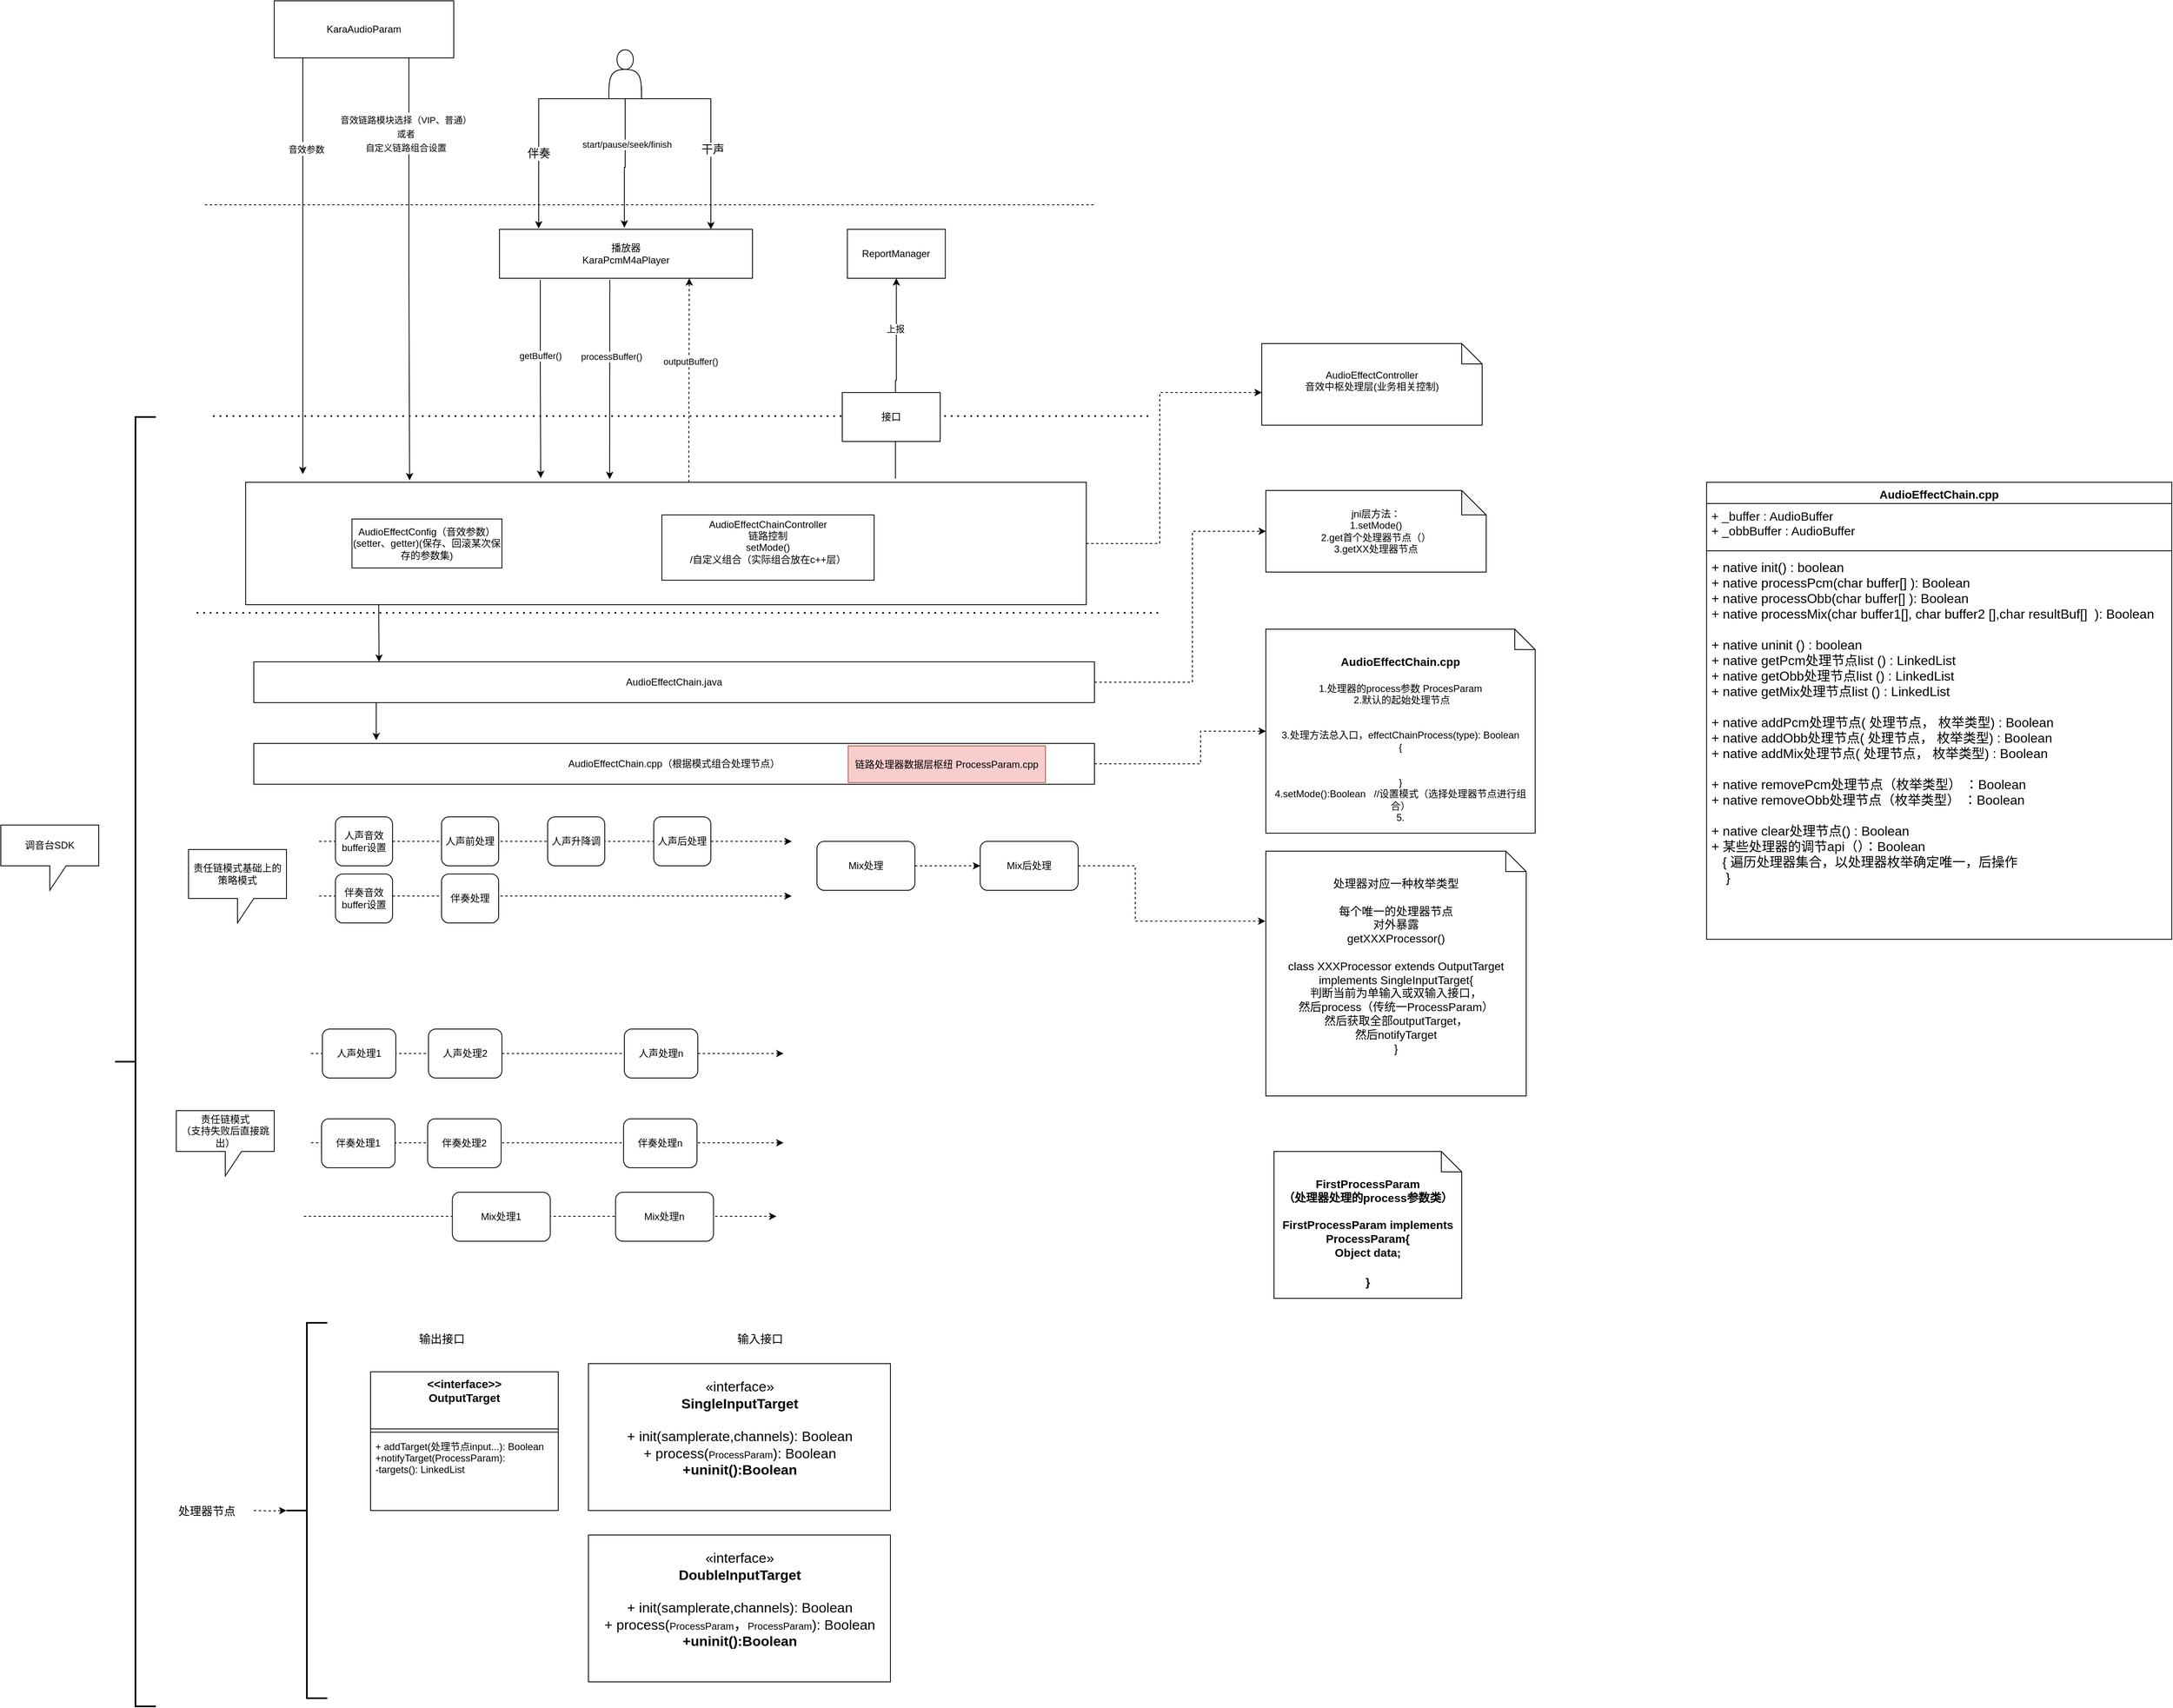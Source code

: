 <mxfile version="13.8.5" type="github">
  <diagram id="C5RBs43oDa-KdzZeNtuy" name="Page-1">
    <mxGraphModel dx="3349" dy="-766" grid="1" gridSize="10" guides="1" tooltips="1" connect="1" arrows="1" fold="1" page="1" pageScale="1" pageWidth="827" pageHeight="1169" math="0" shadow="0">
      <root>
        <mxCell id="WIyWlLk6GJQsqaUBKTNV-0" />
        <mxCell id="WIyWlLk6GJQsqaUBKTNV-1" parent="WIyWlLk6GJQsqaUBKTNV-0" />
        <mxCell id="_4hya09TYzerLuyLWs9s-189" value="" style="endArrow=classic;html=1;dashed=1;strokeColor=#000000;" edge="1" parent="WIyWlLk6GJQsqaUBKTNV-1">
          <mxGeometry width="50" height="50" relative="1" as="geometry">
            <mxPoint x="-288.75" y="4539.5" as="sourcePoint" />
            <mxPoint x="290.25" y="4539.5" as="targetPoint" />
          </mxGeometry>
        </mxCell>
        <mxCell id="_4hya09TYzerLuyLWs9s-158" value="" style="endArrow=none;dashed=1;html=1;dashPattern=1 3;strokeWidth=2;" edge="1" parent="WIyWlLk6GJQsqaUBKTNV-1">
          <mxGeometry width="50" height="50" relative="1" as="geometry">
            <mxPoint x="-400" y="3558.82" as="sourcePoint" />
            <mxPoint x="750" y="3558.82" as="targetPoint" />
          </mxGeometry>
        </mxCell>
        <mxCell id="_4hya09TYzerLuyLWs9s-136" style="edgeStyle=orthogonalEdgeStyle;rounded=0;orthogonalLoop=1;jettySize=auto;html=1;exitX=0.773;exitY=-0.029;exitDx=0;exitDy=0;entryX=0.5;entryY=1;entryDx=0;entryDy=0;strokeColor=#000000;exitPerimeter=0;" edge="1" parent="WIyWlLk6GJQsqaUBKTNV-1" source="_4hya09TYzerLuyLWs9s-54" target="_4hya09TYzerLuyLWs9s-96">
          <mxGeometry relative="1" as="geometry">
            <Array as="points" />
          </mxGeometry>
        </mxCell>
        <mxCell id="_4hya09TYzerLuyLWs9s-137" value="上报" style="edgeLabel;html=1;align=center;verticalAlign=middle;resizable=0;points=[];" vertex="1" connectable="0" parent="_4hya09TYzerLuyLWs9s-136">
          <mxGeometry x="0.5" y="2" relative="1" as="geometry">
            <mxPoint as="offset" />
          </mxGeometry>
        </mxCell>
        <mxCell id="_4hya09TYzerLuyLWs9s-227" style="edgeStyle=orthogonalEdgeStyle;rounded=0;orthogonalLoop=1;jettySize=auto;html=1;exitX=1;exitY=0.5;exitDx=0;exitDy=0;strokeColor=#000000;fontSize=14;dashed=1;" edge="1" parent="WIyWlLk6GJQsqaUBKTNV-1" source="_4hya09TYzerLuyLWs9s-54" target="_4hya09TYzerLuyLWs9s-228">
          <mxGeometry relative="1" as="geometry">
            <mxPoint x="750" y="3640" as="targetPoint" />
            <Array as="points">
              <mxPoint x="760" y="3715" />
              <mxPoint x="760" y="3530" />
            </Array>
          </mxGeometry>
        </mxCell>
        <mxCell id="_4hya09TYzerLuyLWs9s-54" value="" style="rounded=0;whiteSpace=wrap;html=1;strokeColor=#000000;" vertex="1" parent="WIyWlLk6GJQsqaUBKTNV-1">
          <mxGeometry x="-360" y="3640" width="1030" height="150" as="geometry" />
        </mxCell>
        <mxCell id="_4hya09TYzerLuyLWs9s-191" style="edgeStyle=orthogonalEdgeStyle;rounded=0;orthogonalLoop=1;jettySize=auto;html=1;strokeColor=#000000;fontSize=14;" edge="1" parent="WIyWlLk6GJQsqaUBKTNV-1">
          <mxGeometry relative="1" as="geometry">
            <mxPoint x="-290" y="3630" as="targetPoint" />
            <mxPoint x="-290" y="3120" as="sourcePoint" />
          </mxGeometry>
        </mxCell>
        <mxCell id="_4hya09TYzerLuyLWs9s-192" value="&lt;span style=&quot;font-size: 11px&quot;&gt;音效参数&lt;/span&gt;" style="edgeLabel;html=1;align=center;verticalAlign=middle;resizable=0;points=[];fontSize=14;" vertex="1" connectable="0" parent="_4hya09TYzerLuyLWs9s-191">
          <mxGeometry x="-0.567" y="4" relative="1" as="geometry">
            <mxPoint as="offset" />
          </mxGeometry>
        </mxCell>
        <mxCell id="_4hya09TYzerLuyLWs9s-198" style="edgeStyle=orthogonalEdgeStyle;rounded=0;orthogonalLoop=1;jettySize=auto;html=1;exitX=0.75;exitY=1;exitDx=0;exitDy=0;entryX=0.195;entryY=-0.016;entryDx=0;entryDy=0;entryPerimeter=0;strokeColor=#000000;fontSize=14;" edge="1" parent="WIyWlLk6GJQsqaUBKTNV-1" source="_4hya09TYzerLuyLWs9s-51" target="_4hya09TYzerLuyLWs9s-54">
          <mxGeometry relative="1" as="geometry" />
        </mxCell>
        <mxCell id="_4hya09TYzerLuyLWs9s-199" value="&lt;span style=&quot;font-size: 11px&quot;&gt;音效链路模块选择（VIP、普通）&lt;/span&gt;&lt;br style=&quot;font-size: 11px&quot;&gt;&lt;span style=&quot;font-size: 11px&quot;&gt;或者&lt;/span&gt;&lt;br style=&quot;font-size: 11px&quot;&gt;&lt;span style=&quot;font-size: 11px&quot;&gt;自定义链路组合设置&lt;/span&gt;" style="edgeLabel;html=1;align=center;verticalAlign=middle;resizable=0;points=[];fontSize=14;" vertex="1" connectable="0" parent="_4hya09TYzerLuyLWs9s-198">
          <mxGeometry x="-0.646" y="-4" relative="1" as="geometry">
            <mxPoint as="offset" />
          </mxGeometry>
        </mxCell>
        <mxCell id="_4hya09TYzerLuyLWs9s-51" value="KaraAudioParam" style="rounded=0;whiteSpace=wrap;html=1;strokeColor=#000000;" vertex="1" parent="WIyWlLk6GJQsqaUBKTNV-1">
          <mxGeometry x="-325" y="3050" width="220" height="70" as="geometry" />
        </mxCell>
        <mxCell id="_4hya09TYzerLuyLWs9s-53" value="播放器&lt;br&gt;KaraPcmM4aPlayer" style="rounded=0;whiteSpace=wrap;html=1;strokeColor=#000000;" vertex="1" parent="WIyWlLk6GJQsqaUBKTNV-1">
          <mxGeometry x="-49" y="3330" width="310" height="60" as="geometry" />
        </mxCell>
        <mxCell id="_4hya09TYzerLuyLWs9s-85" style="edgeStyle=orthogonalEdgeStyle;rounded=0;orthogonalLoop=1;jettySize=auto;html=1;dashed=1;strokeColor=#000000;entryX=0.75;entryY=1;entryDx=0;entryDy=0;" edge="1" parent="WIyWlLk6GJQsqaUBKTNV-1" source="_4hya09TYzerLuyLWs9s-54" target="_4hya09TYzerLuyLWs9s-53">
          <mxGeometry relative="1" as="geometry">
            <mxPoint x="183" y="3560" as="targetPoint" />
            <Array as="points">
              <mxPoint x="183" y="3570" />
              <mxPoint x="183" y="3570" />
            </Array>
          </mxGeometry>
        </mxCell>
        <mxCell id="_4hya09TYzerLuyLWs9s-86" value="outputBuffer()" style="edgeLabel;html=1;align=center;verticalAlign=middle;resizable=0;points=[];" vertex="1" connectable="0" parent="_4hya09TYzerLuyLWs9s-85">
          <mxGeometry x="0.281" relative="1" as="geometry">
            <mxPoint x="1" y="11.76" as="offset" />
          </mxGeometry>
        </mxCell>
        <mxCell id="_4hya09TYzerLuyLWs9s-59" value="" style="endArrow=classic;html=1;strokeColor=#000000;entryX=0.351;entryY=-0.035;entryDx=0;entryDy=0;entryPerimeter=0;" edge="1" parent="WIyWlLk6GJQsqaUBKTNV-1" target="_4hya09TYzerLuyLWs9s-54">
          <mxGeometry width="50" height="50" relative="1" as="geometry">
            <mxPoint x="1" y="3392" as="sourcePoint" />
            <mxPoint x="1" y="3560" as="targetPoint" />
            <Array as="points">
              <mxPoint x="1" y="3510" />
            </Array>
          </mxGeometry>
        </mxCell>
        <mxCell id="_4hya09TYzerLuyLWs9s-60" value="getBuffer()" style="edgeLabel;html=1;align=center;verticalAlign=middle;resizable=0;points=[];" vertex="1" connectable="0" parent="_4hya09TYzerLuyLWs9s-59">
          <mxGeometry x="-0.236" relative="1" as="geometry">
            <mxPoint as="offset" />
          </mxGeometry>
        </mxCell>
        <mxCell id="_4hya09TYzerLuyLWs9s-61" value="" style="endArrow=classic;html=1;strokeColor=#000000;entryX=0.433;entryY=-0.026;entryDx=0;entryDy=0;entryPerimeter=0;exitX=0.436;exitY=1.031;exitDx=0;exitDy=0;exitPerimeter=0;" edge="1" parent="WIyWlLk6GJQsqaUBKTNV-1" source="_4hya09TYzerLuyLWs9s-53" target="_4hya09TYzerLuyLWs9s-54">
          <mxGeometry width="50" height="50" relative="1" as="geometry">
            <mxPoint y="3573" as="sourcePoint" />
            <mxPoint y="3630" as="targetPoint" />
          </mxGeometry>
        </mxCell>
        <mxCell id="_4hya09TYzerLuyLWs9s-64" value="processBuffer()" style="edgeLabel;html=1;align=center;verticalAlign=middle;resizable=0;points=[];" vertex="1" connectable="0" parent="_4hya09TYzerLuyLWs9s-61">
          <mxGeometry x="-0.232" y="1" relative="1" as="geometry">
            <mxPoint x="1" as="offset" />
          </mxGeometry>
        </mxCell>
        <mxCell id="_4hya09TYzerLuyLWs9s-68" value="" style="endArrow=classic;html=1;dashed=1;strokeColor=#000000;" edge="1" parent="WIyWlLk6GJQsqaUBKTNV-1">
          <mxGeometry width="50" height="50" relative="1" as="geometry">
            <mxPoint x="-270" y="4080" as="sourcePoint" />
            <mxPoint x="309" y="4080" as="targetPoint" />
          </mxGeometry>
        </mxCell>
        <mxCell id="_4hya09TYzerLuyLWs9s-69" value="人声音效buffer设置" style="rounded=1;whiteSpace=wrap;html=1;strokeColor=#000000;" vertex="1" parent="WIyWlLk6GJQsqaUBKTNV-1">
          <mxGeometry x="-250" y="4050" width="70" height="60" as="geometry" />
        </mxCell>
        <mxCell id="_4hya09TYzerLuyLWs9s-72" value="人声前处理" style="rounded=1;whiteSpace=wrap;html=1;strokeColor=#000000;" vertex="1" parent="WIyWlLk6GJQsqaUBKTNV-1">
          <mxGeometry x="-120" y="4050" width="70" height="60" as="geometry" />
        </mxCell>
        <mxCell id="_4hya09TYzerLuyLWs9s-73" value="人声升降调" style="rounded=1;whiteSpace=wrap;html=1;strokeColor=#000000;" vertex="1" parent="WIyWlLk6GJQsqaUBKTNV-1">
          <mxGeometry x="10" y="4050" width="70" height="60" as="geometry" />
        </mxCell>
        <mxCell id="_4hya09TYzerLuyLWs9s-74" value="人声后处理" style="rounded=1;whiteSpace=wrap;html=1;strokeColor=#000000;" vertex="1" parent="WIyWlLk6GJQsqaUBKTNV-1">
          <mxGeometry x="140" y="4050" width="70" height="60" as="geometry" />
        </mxCell>
        <mxCell id="_4hya09TYzerLuyLWs9s-75" value="" style="endArrow=classic;html=1;dashed=1;strokeColor=#000000;" edge="1" parent="WIyWlLk6GJQsqaUBKTNV-1">
          <mxGeometry width="50" height="50" relative="1" as="geometry">
            <mxPoint x="-270" y="4147" as="sourcePoint" />
            <mxPoint x="309" y="4147" as="targetPoint" />
          </mxGeometry>
        </mxCell>
        <mxCell id="_4hya09TYzerLuyLWs9s-76" value="伴奏音效buffer设置" style="rounded=1;whiteSpace=wrap;html=1;strokeColor=#000000;" vertex="1" parent="WIyWlLk6GJQsqaUBKTNV-1">
          <mxGeometry x="-250" y="4120" width="70" height="60" as="geometry" />
        </mxCell>
        <mxCell id="_4hya09TYzerLuyLWs9s-77" value="伴奏处理" style="rounded=1;whiteSpace=wrap;html=1;strokeColor=#000000;" vertex="1" parent="WIyWlLk6GJQsqaUBKTNV-1">
          <mxGeometry x="-120" y="4120" width="70" height="60" as="geometry" />
        </mxCell>
        <mxCell id="_4hya09TYzerLuyLWs9s-83" value="" style="edgeStyle=orthogonalEdgeStyle;rounded=0;orthogonalLoop=1;jettySize=auto;html=1;strokeColor=#000000;dashed=1;" edge="1" parent="WIyWlLk6GJQsqaUBKTNV-1" source="_4hya09TYzerLuyLWs9s-79" target="_4hya09TYzerLuyLWs9s-82">
          <mxGeometry relative="1" as="geometry" />
        </mxCell>
        <mxCell id="_4hya09TYzerLuyLWs9s-79" value="Mix处理" style="rounded=1;whiteSpace=wrap;html=1;strokeColor=#000000;" vertex="1" parent="WIyWlLk6GJQsqaUBKTNV-1">
          <mxGeometry x="340" y="4080" width="120" height="60" as="geometry" />
        </mxCell>
        <mxCell id="_4hya09TYzerLuyLWs9s-235" style="edgeStyle=orthogonalEdgeStyle;rounded=0;orthogonalLoop=1;jettySize=auto;html=1;entryX=-0.002;entryY=0.286;entryDx=0;entryDy=0;entryPerimeter=0;strokeColor=#000000;fontSize=14;dashed=1;" edge="1" parent="WIyWlLk6GJQsqaUBKTNV-1" source="_4hya09TYzerLuyLWs9s-82" target="_4hya09TYzerLuyLWs9s-232">
          <mxGeometry relative="1" as="geometry">
            <Array as="points">
              <mxPoint x="730" y="4110" />
              <mxPoint x="730" y="4178" />
            </Array>
          </mxGeometry>
        </mxCell>
        <mxCell id="_4hya09TYzerLuyLWs9s-82" value="Mix后处理" style="whiteSpace=wrap;html=1;rounded=1;" vertex="1" parent="WIyWlLk6GJQsqaUBKTNV-1">
          <mxGeometry x="540" y="4080" width="120" height="60" as="geometry" />
        </mxCell>
        <mxCell id="_4hya09TYzerLuyLWs9s-87" value="" style="endArrow=none;html=1;dashed=1;strokeColor=#000000;" edge="1" parent="WIyWlLk6GJQsqaUBKTNV-1">
          <mxGeometry width="50" height="50" relative="1" as="geometry">
            <mxPoint x="-410" y="3300" as="sourcePoint" />
            <mxPoint x="680" y="3300" as="targetPoint" />
          </mxGeometry>
        </mxCell>
        <mxCell id="_4hya09TYzerLuyLWs9s-89" style="edgeStyle=orthogonalEdgeStyle;rounded=0;orthogonalLoop=1;jettySize=auto;html=1;strokeColor=#000000;exitX=0.5;exitY=1;exitDx=0;exitDy=0;" edge="1" parent="WIyWlLk6GJQsqaUBKTNV-1" source="_4hya09TYzerLuyLWs9s-135">
          <mxGeometry relative="1" as="geometry">
            <mxPoint x="103.5" y="3180" as="sourcePoint" />
            <mxPoint x="104" y="3328" as="targetPoint" />
            <Array as="points">
              <mxPoint x="105" y="3254" />
              <mxPoint x="104" y="3328" />
            </Array>
          </mxGeometry>
        </mxCell>
        <mxCell id="_4hya09TYzerLuyLWs9s-90" value="start/pause/seek/finish" style="edgeLabel;html=1;align=center;verticalAlign=middle;resizable=0;points=[];" vertex="1" connectable="0" parent="_4hya09TYzerLuyLWs9s-89">
          <mxGeometry x="-0.039" y="-2" relative="1" as="geometry">
            <mxPoint x="3.47" y="-21.03" as="offset" />
          </mxGeometry>
        </mxCell>
        <mxCell id="_4hya09TYzerLuyLWs9s-96" value="ReportManager" style="rounded=0;whiteSpace=wrap;html=1;strokeColor=#000000;" vertex="1" parent="WIyWlLk6GJQsqaUBKTNV-1">
          <mxGeometry x="377.25" y="3330" width="120" height="60" as="geometry" />
        </mxCell>
        <mxCell id="_4hya09TYzerLuyLWs9s-107" value="" style="endArrow=classic;html=1;dashed=1;strokeColor=#000000;" edge="1" parent="WIyWlLk6GJQsqaUBKTNV-1">
          <mxGeometry width="50" height="50" relative="1" as="geometry">
            <mxPoint x="-280" y="4340" as="sourcePoint" />
            <mxPoint x="299" y="4340" as="targetPoint" />
          </mxGeometry>
        </mxCell>
        <mxCell id="_4hya09TYzerLuyLWs9s-108" value="人声处理1" style="rounded=1;whiteSpace=wrap;html=1;strokeColor=#000000;" vertex="1" parent="WIyWlLk6GJQsqaUBKTNV-1">
          <mxGeometry x="-266" y="4310" width="90" height="60" as="geometry" />
        </mxCell>
        <mxCell id="_4hya09TYzerLuyLWs9s-109" value="人声处理2" style="rounded=1;whiteSpace=wrap;html=1;strokeColor=#000000;" vertex="1" parent="WIyWlLk6GJQsqaUBKTNV-1">
          <mxGeometry x="-136" y="4310" width="90" height="60" as="geometry" />
        </mxCell>
        <mxCell id="_4hya09TYzerLuyLWs9s-110" value="人声处理n" style="rounded=1;whiteSpace=wrap;html=1;strokeColor=#000000;" vertex="1" parent="WIyWlLk6GJQsqaUBKTNV-1">
          <mxGeometry x="104" y="4310" width="90" height="60" as="geometry" />
        </mxCell>
        <mxCell id="_4hya09TYzerLuyLWs9s-112" value="" style="endArrow=classic;html=1;dashed=1;strokeColor=#000000;" edge="1" parent="WIyWlLk6GJQsqaUBKTNV-1">
          <mxGeometry width="50" height="50" relative="1" as="geometry">
            <mxPoint x="-280" y="4449.41" as="sourcePoint" />
            <mxPoint x="299" y="4449.41" as="targetPoint" />
          </mxGeometry>
        </mxCell>
        <mxCell id="_4hya09TYzerLuyLWs9s-113" value="伴奏处理1" style="rounded=1;whiteSpace=wrap;html=1;strokeColor=#000000;" vertex="1" parent="WIyWlLk6GJQsqaUBKTNV-1">
          <mxGeometry x="-267" y="4420" width="90" height="60" as="geometry" />
        </mxCell>
        <mxCell id="_4hya09TYzerLuyLWs9s-114" value="伴奏处理2" style="rounded=1;whiteSpace=wrap;html=1;strokeColor=#000000;" vertex="1" parent="WIyWlLk6GJQsqaUBKTNV-1">
          <mxGeometry x="-137" y="4420" width="90" height="60" as="geometry" />
        </mxCell>
        <mxCell id="_4hya09TYzerLuyLWs9s-115" value="伴奏处理n" style="rounded=1;whiteSpace=wrap;html=1;strokeColor=#000000;" vertex="1" parent="WIyWlLk6GJQsqaUBKTNV-1">
          <mxGeometry x="103" y="4420" width="90" height="60" as="geometry" />
        </mxCell>
        <mxCell id="_4hya09TYzerLuyLWs9s-123" value="AudioEffectChainController&lt;br&gt;&lt;span&gt;链路控制&lt;br&gt;setMode()&lt;br&gt;/自定义组合（实际组合放在c++层）&lt;br&gt;&lt;br&gt;&lt;/span&gt;" style="rounded=0;whiteSpace=wrap;html=1;strokeColor=#000000;" vertex="1" parent="WIyWlLk6GJQsqaUBKTNV-1">
          <mxGeometry x="150" y="3680" width="260" height="80" as="geometry" />
        </mxCell>
        <mxCell id="_4hya09TYzerLuyLWs9s-171" style="edgeStyle=orthogonalEdgeStyle;rounded=0;orthogonalLoop=1;jettySize=auto;html=1;entryX=0.149;entryY=0;entryDx=0;entryDy=0;entryPerimeter=0;strokeColor=#000000;" edge="1" parent="WIyWlLk6GJQsqaUBKTNV-1" target="_4hya09TYzerLuyLWs9s-169">
          <mxGeometry relative="1" as="geometry">
            <mxPoint x="-197" y="3790" as="sourcePoint" />
          </mxGeometry>
        </mxCell>
        <mxCell id="_4hya09TYzerLuyLWs9s-125" value="AudioEffectConfig（音效参数）&lt;br&gt;(setter、getter)(保存、回滚某次保存的参数集)" style="rounded=0;whiteSpace=wrap;html=1;strokeColor=#000000;" vertex="1" parent="WIyWlLk6GJQsqaUBKTNV-1">
          <mxGeometry x="-229.75" y="3685" width="183.75" height="60" as="geometry" />
        </mxCell>
        <mxCell id="_4hya09TYzerLuyLWs9s-127" value="接口" style="rounded=0;whiteSpace=wrap;html=1;strokeColor=#000000;" vertex="1" parent="WIyWlLk6GJQsqaUBKTNV-1">
          <mxGeometry x="371" y="3530" width="120" height="60" as="geometry" />
        </mxCell>
        <mxCell id="_4hya09TYzerLuyLWs9s-194" style="edgeStyle=orthogonalEdgeStyle;rounded=0;orthogonalLoop=1;jettySize=auto;html=1;exitX=0.5;exitY=1;exitDx=0;exitDy=0;entryX=0.155;entryY=-0.017;entryDx=0;entryDy=0;entryPerimeter=0;strokeColor=#000000;fontSize=14;" edge="1" parent="WIyWlLk6GJQsqaUBKTNV-1" source="_4hya09TYzerLuyLWs9s-135" target="_4hya09TYzerLuyLWs9s-53">
          <mxGeometry relative="1" as="geometry">
            <Array as="points">
              <mxPoint x="-1" y="3170" />
            </Array>
          </mxGeometry>
        </mxCell>
        <mxCell id="_4hya09TYzerLuyLWs9s-196" value="伴奏" style="edgeLabel;html=1;align=center;verticalAlign=middle;resizable=0;points=[];fontSize=14;" vertex="1" connectable="0" parent="_4hya09TYzerLuyLWs9s-194">
          <mxGeometry x="0.299" relative="1" as="geometry">
            <mxPoint y="1" as="offset" />
          </mxGeometry>
        </mxCell>
        <mxCell id="_4hya09TYzerLuyLWs9s-195" style="edgeStyle=orthogonalEdgeStyle;rounded=0;orthogonalLoop=1;jettySize=auto;html=1;exitX=1;exitY=0.75;exitDx=0;exitDy=0;strokeColor=#000000;fontSize=14;" edge="1" parent="WIyWlLk6GJQsqaUBKTNV-1" source="_4hya09TYzerLuyLWs9s-135">
          <mxGeometry relative="1" as="geometry">
            <mxPoint x="210" y="3330" as="targetPoint" />
            <Array as="points">
              <mxPoint x="125" y="3170" />
              <mxPoint x="210" y="3170" />
              <mxPoint x="210" y="3330" />
            </Array>
          </mxGeometry>
        </mxCell>
        <mxCell id="_4hya09TYzerLuyLWs9s-197" value="干声" style="edgeLabel;html=1;align=center;verticalAlign=middle;resizable=0;points=[];fontSize=14;" vertex="1" connectable="0" parent="_4hya09TYzerLuyLWs9s-195">
          <mxGeometry x="0.245" y="2" relative="1" as="geometry">
            <mxPoint as="offset" />
          </mxGeometry>
        </mxCell>
        <mxCell id="_4hya09TYzerLuyLWs9s-135" value="" style="shape=actor;whiteSpace=wrap;html=1;strokeColor=#000000;" vertex="1" parent="WIyWlLk6GJQsqaUBKTNV-1">
          <mxGeometry x="85" y="3110" width="40" height="60" as="geometry" />
        </mxCell>
        <mxCell id="_4hya09TYzerLuyLWs9s-166" value="" style="strokeWidth=2;html=1;shape=mxgraph.flowchart.annotation_2;align=left;labelPosition=right;pointerEvents=1;" vertex="1" parent="WIyWlLk6GJQsqaUBKTNV-1">
          <mxGeometry x="-520" y="3560" width="50" height="1580" as="geometry" />
        </mxCell>
        <mxCell id="_4hya09TYzerLuyLWs9s-168" value="调音台SDK" style="shape=callout;whiteSpace=wrap;html=1;perimeter=calloutPerimeter;strokeColor=#000000;" vertex="1" parent="WIyWlLk6GJQsqaUBKTNV-1">
          <mxGeometry x="-660" y="4060" width="120" height="80" as="geometry" />
        </mxCell>
        <mxCell id="_4hya09TYzerLuyLWs9s-173" style="edgeStyle=orthogonalEdgeStyle;rounded=0;orthogonalLoop=1;jettySize=auto;html=1;strokeColor=#000000;" edge="1" parent="WIyWlLk6GJQsqaUBKTNV-1" source="_4hya09TYzerLuyLWs9s-169">
          <mxGeometry relative="1" as="geometry">
            <mxPoint x="-200" y="3956" as="targetPoint" />
            <Array as="points">
              <mxPoint x="-200" y="3956" />
            </Array>
          </mxGeometry>
        </mxCell>
        <mxCell id="_4hya09TYzerLuyLWs9s-221" value="" style="edgeStyle=orthogonalEdgeStyle;rounded=0;orthogonalLoop=1;jettySize=auto;html=1;strokeColor=#000000;fontSize=14;entryX=0;entryY=0.5;entryDx=0;entryDy=0;entryPerimeter=0;dashed=1;" edge="1" parent="WIyWlLk6GJQsqaUBKTNV-1" source="_4hya09TYzerLuyLWs9s-169" target="_4hya09TYzerLuyLWs9s-220">
          <mxGeometry relative="1" as="geometry">
            <Array as="points">
              <mxPoint x="800" y="3885" />
              <mxPoint x="800" y="3700" />
            </Array>
          </mxGeometry>
        </mxCell>
        <mxCell id="_4hya09TYzerLuyLWs9s-169" value="AudioEffectChain.java" style="rounded=0;whiteSpace=wrap;html=1;strokeColor=#000000;" vertex="1" parent="WIyWlLk6GJQsqaUBKTNV-1">
          <mxGeometry x="-350" y="3860" width="1030" height="50" as="geometry" />
        </mxCell>
        <mxCell id="_4hya09TYzerLuyLWs9s-170" value="" style="endArrow=none;dashed=1;html=1;dashPattern=1 3;strokeWidth=2;" edge="1" parent="WIyWlLk6GJQsqaUBKTNV-1">
          <mxGeometry width="50" height="50" relative="1" as="geometry">
            <mxPoint x="-420" y="3800" as="sourcePoint" />
            <mxPoint x="760" y="3800" as="targetPoint" />
          </mxGeometry>
        </mxCell>
        <mxCell id="_4hya09TYzerLuyLWs9s-230" style="edgeStyle=orthogonalEdgeStyle;rounded=0;orthogonalLoop=1;jettySize=auto;html=1;strokeColor=#000000;fontSize=14;dashed=1;" edge="1" parent="WIyWlLk6GJQsqaUBKTNV-1" source="_4hya09TYzerLuyLWs9s-172" target="_4hya09TYzerLuyLWs9s-231">
          <mxGeometry relative="1" as="geometry">
            <mxPoint x="810" y="3930" as="targetPoint" />
            <Array as="points">
              <mxPoint x="810" y="3985" />
              <mxPoint x="810" y="3945" />
            </Array>
          </mxGeometry>
        </mxCell>
        <mxCell id="_4hya09TYzerLuyLWs9s-172" value="AudioEffectChain.cpp（根据模式组合处理节点）" style="rounded=0;whiteSpace=wrap;html=1;strokeColor=#000000;" vertex="1" parent="WIyWlLk6GJQsqaUBKTNV-1">
          <mxGeometry x="-350" y="3960" width="1030" height="50" as="geometry" />
        </mxCell>
        <mxCell id="_4hya09TYzerLuyLWs9s-181" value="AudioEffectChain.cpp" style="swimlane;fontStyle=1;align=center;verticalAlign=top;childLayout=stackLayout;horizontal=1;startSize=26;horizontalStack=0;resizeParent=1;resizeParentMax=0;resizeLast=0;collapsible=1;marginBottom=0;strokeColor=#000000;fontSize=14;" vertex="1" parent="WIyWlLk6GJQsqaUBKTNV-1">
          <mxGeometry x="1430" y="3640" width="570" height="560" as="geometry" />
        </mxCell>
        <mxCell id="_4hya09TYzerLuyLWs9s-182" value="+ _buffer : AudioBuffer&#xa;+ _obbBuffer : AudioBuffer" style="text;strokeColor=none;fillColor=none;align=left;verticalAlign=top;spacingLeft=4;spacingRight=4;overflow=hidden;rotatable=0;points=[[0,0.5],[1,0.5]];portConstraint=eastwest;fontSize=15;" vertex="1" parent="_4hya09TYzerLuyLWs9s-181">
          <mxGeometry y="26" width="570" height="54" as="geometry" />
        </mxCell>
        <mxCell id="_4hya09TYzerLuyLWs9s-183" value="" style="line;strokeWidth=1;fillColor=none;align=left;verticalAlign=middle;spacingTop=-1;spacingLeft=3;spacingRight=3;rotatable=0;labelPosition=right;points=[];portConstraint=eastwest;" vertex="1" parent="_4hya09TYzerLuyLWs9s-181">
          <mxGeometry y="80" width="570" height="8" as="geometry" />
        </mxCell>
        <mxCell id="_4hya09TYzerLuyLWs9s-184" value="+ native init() : boolean&#xa;+ native processPcm(char buffer[] ): Boolean&#xa;+ native processObb(char buffer[] ): Boolean&#xa;+ native processMix(char buffer1[], char buffer2 [],char resultBuf[]  ): Boolean&#xa;&#xa;+ native uninit () : boolean &#xa;+ native getPcm处理节点list () : LinkedList&#xa;+ native getObb处理节点list () : LinkedList&#xa;+ native getMix处理节点list () : LinkedList&#xa;&#xa;+ native addPcm处理节点( 处理节点， 枚举类型) : Boolean&#xa;+ native addObb处理节点( 处理节点， 枚举类型) : Boolean&#xa;+ native addMix处理节点( 处理节点， 枚举类型) : Boolean&#xa;&#xa;+ native removePcm处理节点（枚举类型） ：Boolean&#xa;+ native removeObb处理节点（枚举类型） ：Boolean&#xa;&#xa;+ native clear处理节点() : Boolean&#xa;+ 某些处理器的调节api（）：Boolean&#xa;   { 遍历处理器集合，以处理器枚举确定唯一，后操作&#xa;    }&#xa;&#xa;" style="text;strokeColor=none;fillColor=none;align=left;verticalAlign=top;spacingLeft=4;spacingRight=4;overflow=hidden;rotatable=0;points=[[0,0.5],[1,0.5]];portConstraint=eastwest;fontSize=16;" vertex="1" parent="_4hya09TYzerLuyLWs9s-181">
          <mxGeometry y="88" width="570" height="472" as="geometry" />
        </mxCell>
        <mxCell id="_4hya09TYzerLuyLWs9s-186" value="Mix处理1" style="rounded=1;whiteSpace=wrap;html=1;strokeColor=#000000;" vertex="1" parent="WIyWlLk6GJQsqaUBKTNV-1">
          <mxGeometry x="-106.75" y="4510" width="120" height="60" as="geometry" />
        </mxCell>
        <mxCell id="_4hya09TYzerLuyLWs9s-187" value="Mix处理n" style="rounded=1;whiteSpace=wrap;html=1;strokeColor=#000000;" vertex="1" parent="WIyWlLk6GJQsqaUBKTNV-1">
          <mxGeometry x="93.25" y="4510" width="120" height="60" as="geometry" />
        </mxCell>
        <mxCell id="_4hya09TYzerLuyLWs9s-200" value="«interface»&lt;br style=&quot;font-size: 17px&quot;&gt;&lt;span style=&quot;font-weight: 700 ; font-size: 17px&quot;&gt;SingleInputTarget&lt;br style=&quot;font-size: 17px&quot;&gt;&lt;br style=&quot;font-size: 17px&quot;&gt;&lt;/span&gt;+ init(samplerate,channels): Boolean&lt;br style=&quot;padding: 0px ; margin: 0px ; font-size: 17px&quot;&gt;+ process(&lt;span style=&quot;font-size: 12px ; text-align: left&quot;&gt;ProcessParam&lt;/span&gt;): Boolean&lt;br style=&quot;font-size: 17px&quot;&gt;&lt;span style=&quot;font-weight: 700 ; font-size: 17px&quot;&gt;+uninit():Boolean&lt;br style=&quot;font-size: 17px&quot;&gt;&lt;br style=&quot;font-size: 17px&quot;&gt;&lt;/span&gt;" style="html=1;strokeColor=#000000;fontSize=17;" vertex="1" parent="WIyWlLk6GJQsqaUBKTNV-1">
          <mxGeometry x="60" y="4720" width="370" height="180" as="geometry" />
        </mxCell>
        <mxCell id="_4hya09TYzerLuyLWs9s-204" value="责任链模式&lt;br&gt;（支持失败后直接跳出）" style="shape=callout;whiteSpace=wrap;html=1;perimeter=calloutPerimeter;strokeColor=#000000;" vertex="1" parent="WIyWlLk6GJQsqaUBKTNV-1">
          <mxGeometry x="-445" y="4410" width="120" height="80" as="geometry" />
        </mxCell>
        <mxCell id="_4hya09TYzerLuyLWs9s-205" value="责任链模式基础上的&lt;br&gt;策略模式&lt;br&gt;" style="shape=callout;whiteSpace=wrap;html=1;perimeter=calloutPerimeter;strokeColor=#000000;" vertex="1" parent="WIyWlLk6GJQsqaUBKTNV-1">
          <mxGeometry x="-430" y="4090" width="120" height="90" as="geometry" />
        </mxCell>
        <mxCell id="_4hya09TYzerLuyLWs9s-210" value="«interface»&lt;br&gt;&lt;span style=&quot;font-weight: 700&quot;&gt;DoubleInputTarget&lt;/span&gt;&lt;span style=&quot;font-weight: 700 ; font-size: 17px&quot;&gt;&lt;br style=&quot;font-size: 17px&quot;&gt;&lt;br style=&quot;font-size: 17px&quot;&gt;&lt;/span&gt;+ init(samplerate,channels): Boolean&lt;br style=&quot;padding: 0px ; margin: 0px ; font-size: 17px&quot;&gt;+ process(&lt;span style=&quot;font-size: 12px ; text-align: left&quot;&gt;ProcessParam&lt;/span&gt;，&lt;span style=&quot;font-size: 12px ; text-align: left&quot;&gt;ProcessParam&lt;/span&gt;): Boolean&lt;br style=&quot;font-size: 17px&quot;&gt;&lt;span style=&quot;font-weight: 700 ; font-size: 17px&quot;&gt;+uninit():Boolean&lt;br style=&quot;font-size: 17px&quot;&gt;&lt;br style=&quot;font-size: 17px&quot;&gt;&lt;/span&gt;" style="html=1;strokeColor=#000000;fontSize=17;" vertex="1" parent="WIyWlLk6GJQsqaUBKTNV-1">
          <mxGeometry x="60" y="4930" width="370" height="180" as="geometry" />
        </mxCell>
        <mxCell id="_4hya09TYzerLuyLWs9s-216" value="&lt;&lt;interface&gt;&gt;&#xa;OutputTarget" style="swimlane;fontStyle=1;align=center;verticalAlign=top;childLayout=stackLayout;horizontal=1;startSize=70;horizontalStack=0;resizeParent=1;resizeParentMax=0;resizeLast=0;collapsible=1;marginBottom=0;strokeColor=#000000;fontSize=14;" vertex="1" parent="WIyWlLk6GJQsqaUBKTNV-1">
          <mxGeometry x="-207" y="4730" width="230" height="170" as="geometry" />
        </mxCell>
        <mxCell id="_4hya09TYzerLuyLWs9s-218" value="" style="line;strokeWidth=1;fillColor=none;align=left;verticalAlign=middle;spacingTop=-1;spacingLeft=3;spacingRight=3;rotatable=0;labelPosition=right;points=[];portConstraint=eastwest;" vertex="1" parent="_4hya09TYzerLuyLWs9s-216">
          <mxGeometry y="70" width="230" height="8" as="geometry" />
        </mxCell>
        <mxCell id="_4hya09TYzerLuyLWs9s-219" value="+ addTarget(处理节点input...): Boolean&#xa;+notifyTarget(ProcessParam):&#xa;-targets(): LinkedList&#xa;" style="text;strokeColor=none;fillColor=none;align=left;verticalAlign=top;spacingLeft=4;spacingRight=4;overflow=hidden;rotatable=0;points=[[0,0.5],[1,0.5]];portConstraint=eastwest;" vertex="1" parent="_4hya09TYzerLuyLWs9s-216">
          <mxGeometry y="78" width="230" height="92" as="geometry" />
        </mxCell>
        <mxCell id="_4hya09TYzerLuyLWs9s-220" value="jni层方法：&lt;br&gt;1.setMode()&lt;br&gt;2.get首个处理器节点（）&lt;br&gt;3.getXX处理器节点" style="shape=note;whiteSpace=wrap;html=1;backgroundOutline=1;darkOpacity=0.05;rounded=0;" vertex="1" parent="WIyWlLk6GJQsqaUBKTNV-1">
          <mxGeometry x="890" y="3650" width="270" height="100" as="geometry" />
        </mxCell>
        <mxCell id="_4hya09TYzerLuyLWs9s-228" value="AudioEffectController&lt;br&gt;音效中枢处理层(业务相关控制)" style="shape=note2;boundedLbl=1;whiteSpace=wrap;html=1;size=25;verticalAlign=top;align=center;" vertex="1" parent="WIyWlLk6GJQsqaUBKTNV-1">
          <mxGeometry x="885" y="3470" width="270" height="100" as="geometry" />
        </mxCell>
        <mxCell id="_4hya09TYzerLuyLWs9s-231" value="&lt;span style=&quot;font-size: 14px ; font-weight: 700&quot;&gt;AudioEffectChain.cpp&lt;br&gt;&lt;br&gt;&lt;/span&gt;1.处理器的process参数 ProcesParam&lt;br&gt;&amp;nbsp;2.默认的起始处理节点&lt;br&gt;&lt;br&gt;&lt;br&gt;3.处理方法总入口，effectChainProcess(type): Boolean&lt;br&gt;{&lt;br&gt;&lt;br&gt;&lt;br&gt;}&lt;br style=&quot;padding: 0px ; margin: 0px&quot;&gt;4.setMode():Boolean&amp;nbsp;&amp;nbsp; //设置模式（选择处理器节点进行组合）&lt;br&gt;5.&lt;br&gt;&lt;div style=&quot;padding: 0px ; margin: 0px&quot;&gt;&lt;br style=&quot;padding: 0px ; margin: 0px ; text-align: left&quot;&gt;&lt;/div&gt;&lt;div style=&quot;padding: 0px ; margin: 0px&quot;&gt;&lt;br style=&quot;padding: 0px ; margin: 0px&quot;&gt;&lt;/div&gt;&lt;div style=&quot;padding: 0px ; margin: 0px&quot;&gt;&lt;br style=&quot;padding: 0px ; margin: 0px ; text-align: left&quot;&gt;&lt;/div&gt;&lt;span style=&quot;font-size: 14px ; font-weight: 700&quot;&gt;&lt;br&gt;&lt;br&gt;&lt;/span&gt;" style="shape=note2;boundedLbl=1;whiteSpace=wrap;html=1;size=25;verticalAlign=top;align=center;" vertex="1" parent="WIyWlLk6GJQsqaUBKTNV-1">
          <mxGeometry x="890" y="3820" width="330" height="250" as="geometry" />
        </mxCell>
        <mxCell id="_4hya09TYzerLuyLWs9s-232" value="处理器对应一种枚举类型&lt;br&gt;&lt;br&gt;每个唯一的处理器节点&lt;br&gt;对外暴露&lt;br&gt;getXXXProcessor()&lt;br&gt;&lt;br&gt;class XXXProcessor extends OutputTarget implements SingleInputTarget{&lt;br&gt;判断当前为单输入或双输入接口，&lt;br&gt;然后process（传统一ProcessParam）&lt;br&gt;然后获取全部outputTarget，&lt;br&gt;然后notifyTarget&lt;br&gt;}" style="shape=note2;boundedLbl=1;whiteSpace=wrap;html=1;size=25;verticalAlign=top;align=center;strokeColor=#000000;fontSize=14;" vertex="1" parent="WIyWlLk6GJQsqaUBKTNV-1">
          <mxGeometry x="890" y="4092" width="319" height="300" as="geometry" />
        </mxCell>
        <mxCell id="_4hya09TYzerLuyLWs9s-234" value="&lt;span style=&quot;font-weight: 700&quot;&gt;FirstProcessParam&lt;br&gt;（处理器处理的process参数类）&lt;br&gt;&lt;/span&gt;&lt;span style=&quot;font-weight: 700&quot;&gt;&lt;br&gt;FirstProcessParam implements ProcessParam{&lt;br&gt;Object data;&lt;br&gt;&lt;br&gt;}&lt;/span&gt;&lt;span style=&quot;font-size: 17px ; font-weight: 700&quot;&gt;&lt;br&gt;&lt;br&gt;&lt;/span&gt;&lt;span style=&quot;font-size: 17px ; font-weight: 700&quot;&gt;&lt;br&gt;&lt;/span&gt;" style="shape=note2;boundedLbl=1;whiteSpace=wrap;html=1;size=25;verticalAlign=top;align=center;strokeColor=#000000;fontSize=14;" vertex="1" parent="WIyWlLk6GJQsqaUBKTNV-1">
          <mxGeometry x="900" y="4460" width="230" height="180" as="geometry" />
        </mxCell>
        <mxCell id="_4hya09TYzerLuyLWs9s-243" value="" style="edgeStyle=orthogonalEdgeStyle;rounded=0;orthogonalLoop=1;jettySize=auto;html=1;dashed=1;strokeColor=#000000;fontSize=14;" edge="1" parent="WIyWlLk6GJQsqaUBKTNV-1" target="_4hya09TYzerLuyLWs9s-242">
          <mxGeometry relative="1" as="geometry">
            <mxPoint x="-350" y="4900" as="sourcePoint" />
          </mxGeometry>
        </mxCell>
        <mxCell id="_4hya09TYzerLuyLWs9s-244" value="处理器节点" style="edgeLabel;html=1;align=center;verticalAlign=middle;resizable=0;points=[];fontSize=14;" vertex="1" connectable="0" parent="_4hya09TYzerLuyLWs9s-243">
          <mxGeometry x="-0.216" y="-3" relative="1" as="geometry">
            <mxPoint x="-74" y="-3" as="offset" />
          </mxGeometry>
        </mxCell>
        <mxCell id="_4hya09TYzerLuyLWs9s-242" value="" style="strokeWidth=2;html=1;shape=mxgraph.flowchart.annotation_2;align=left;labelPosition=right;pointerEvents=1;fontSize=14;" vertex="1" parent="WIyWlLk6GJQsqaUBKTNV-1">
          <mxGeometry x="-310" y="4670" width="50" height="460" as="geometry" />
        </mxCell>
        <mxCell id="_4hya09TYzerLuyLWs9s-245" value="输出接口" style="text;html=1;align=center;verticalAlign=middle;resizable=0;points=[];autosize=1;fontSize=14;" vertex="1" parent="WIyWlLk6GJQsqaUBKTNV-1">
          <mxGeometry x="-155" y="4680" width="70" height="20" as="geometry" />
        </mxCell>
        <mxCell id="_4hya09TYzerLuyLWs9s-246" value="输入接口" style="text;html=1;align=center;verticalAlign=middle;resizable=0;points=[];autosize=1;fontSize=14;" vertex="1" parent="WIyWlLk6GJQsqaUBKTNV-1">
          <mxGeometry x="235" y="4680" width="70" height="20" as="geometry" />
        </mxCell>
        <mxCell id="_4hya09TYzerLuyLWs9s-248" value="&lt;span&gt;链路处理器数据层枢纽 ProcessParam.cpp&lt;/span&gt;" style="rounded=0;whiteSpace=wrap;html=1;strokeColor=#b85450;fillColor=#f8cecc;" vertex="1" parent="WIyWlLk6GJQsqaUBKTNV-1">
          <mxGeometry x="378.25" y="3963" width="241.75" height="45" as="geometry" />
        </mxCell>
      </root>
    </mxGraphModel>
  </diagram>
</mxfile>
